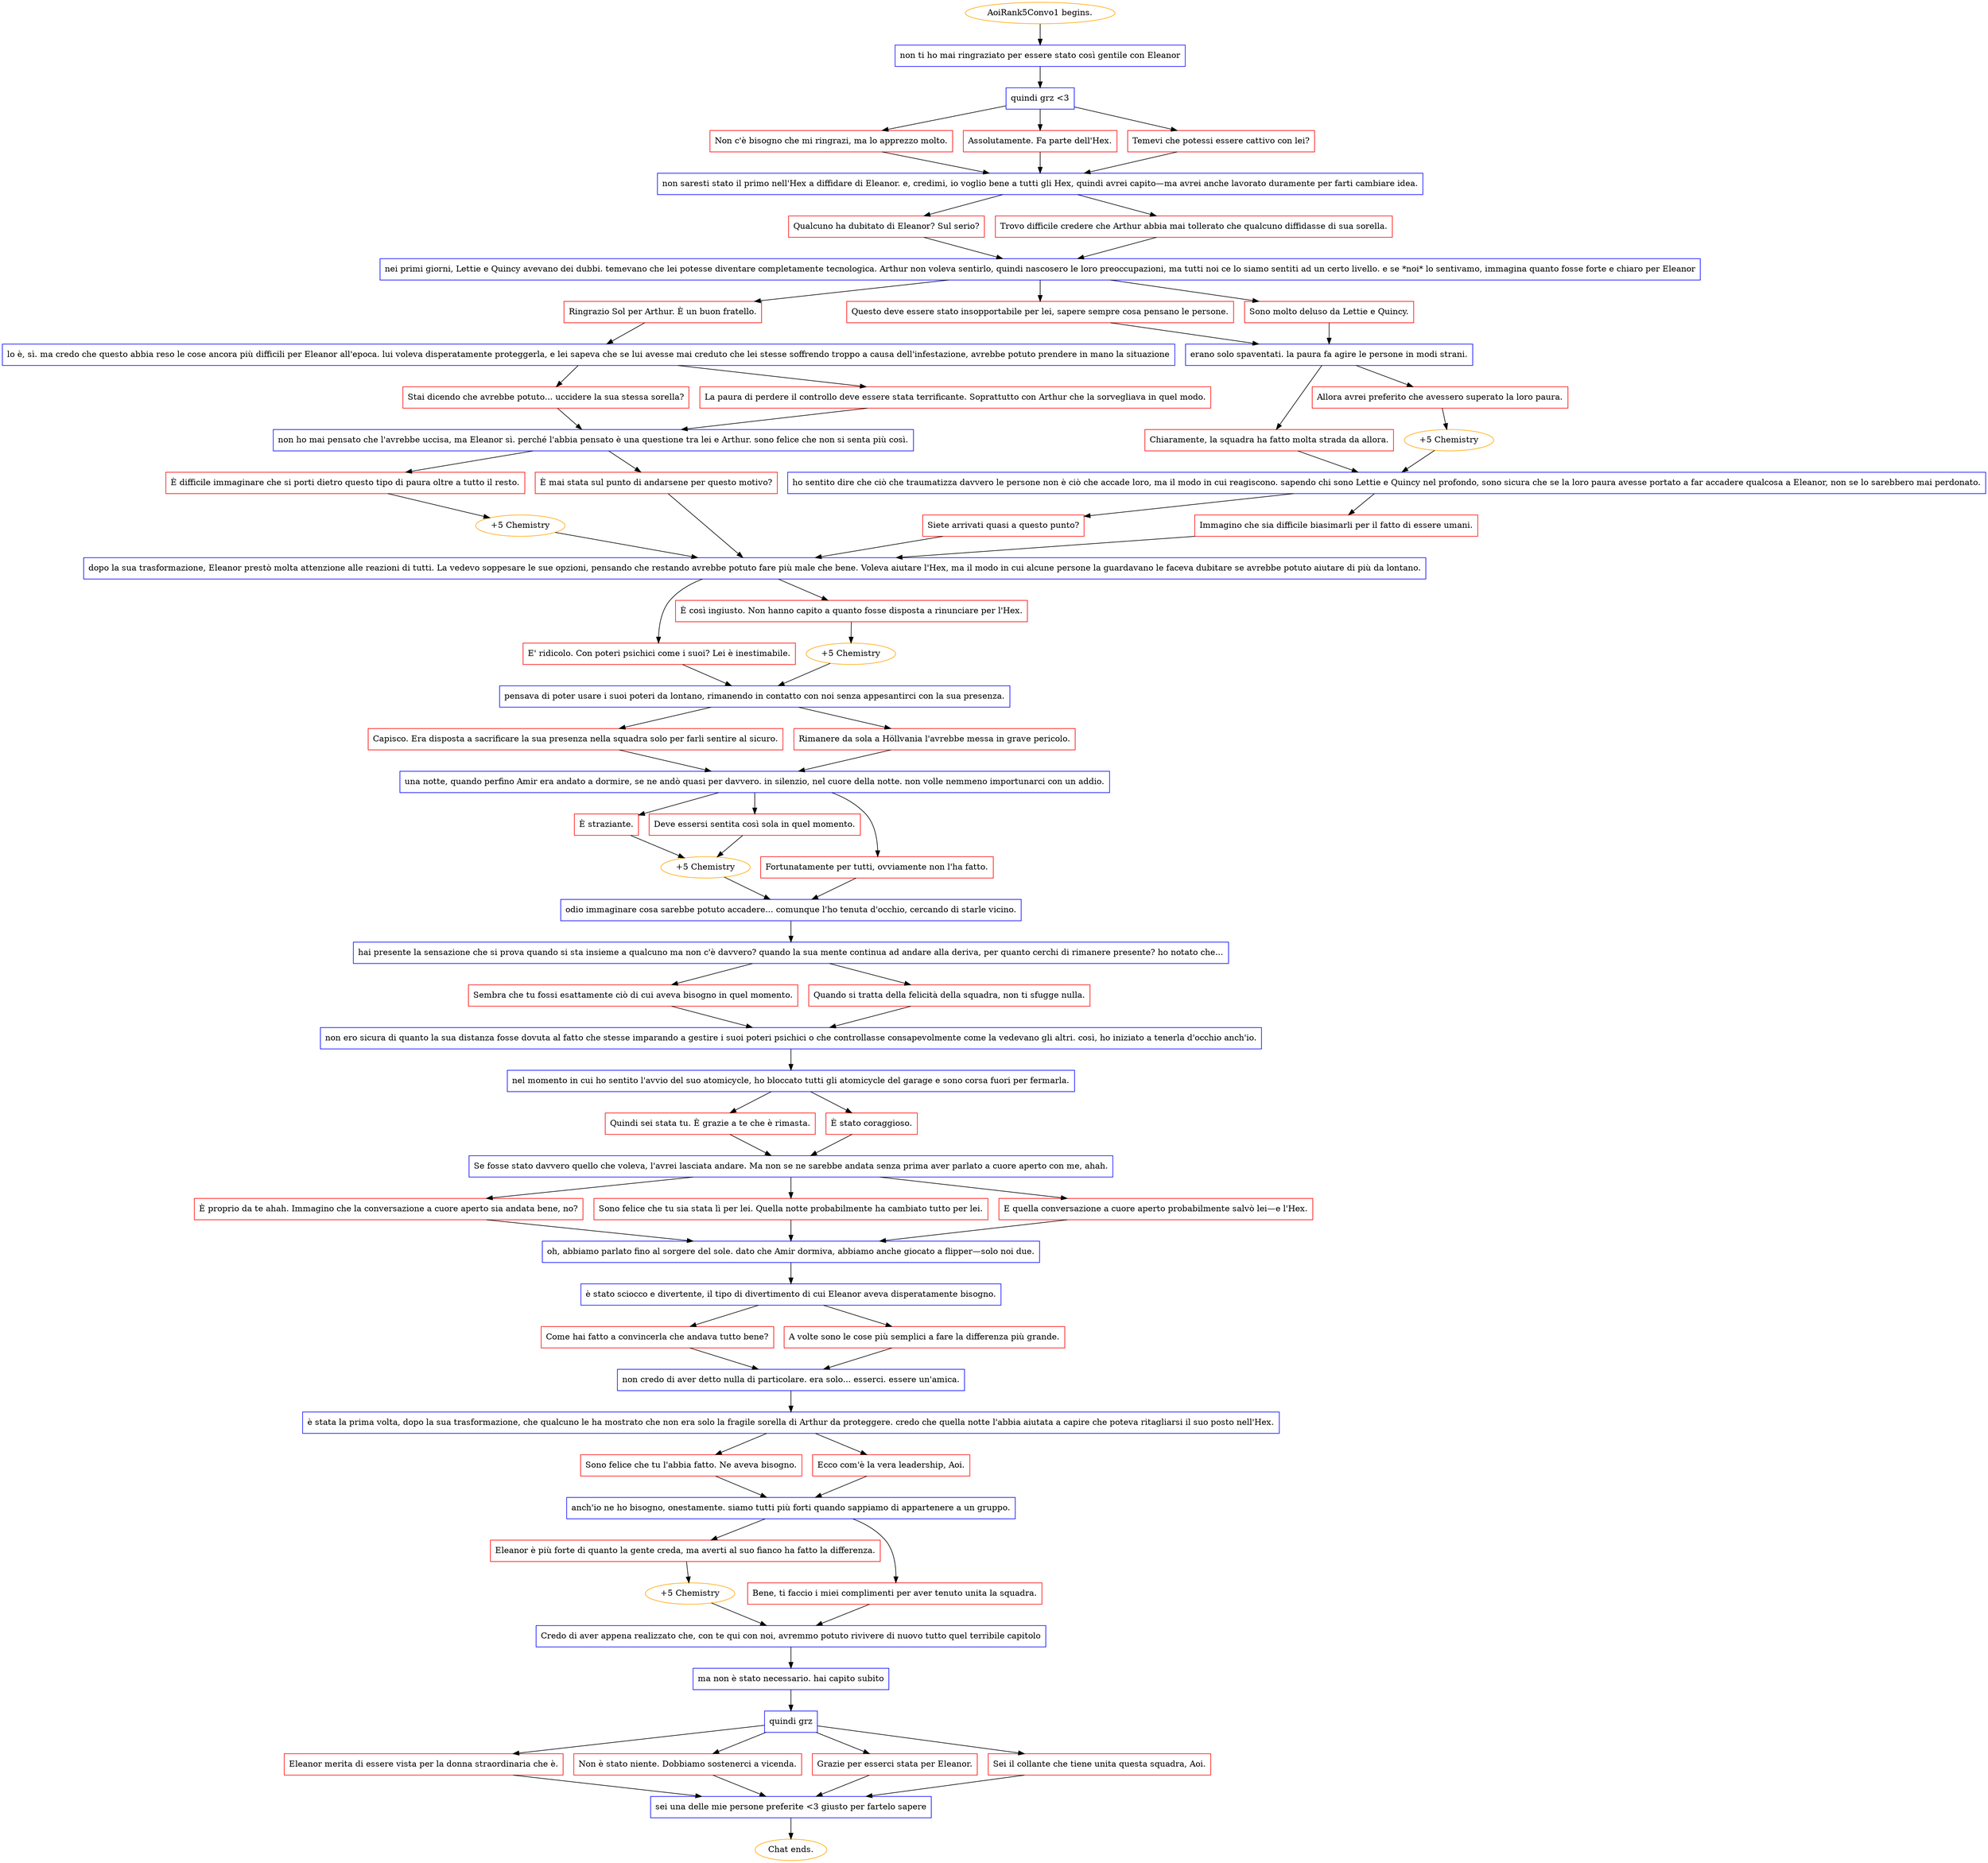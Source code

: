 digraph {
	"AoiRank5Convo1 begins." [color=orange];
		"AoiRank5Convo1 begins." -> j3789518056;
	j3789518056 [label="non ti ho mai ringraziato per essere stato così gentile con Eleanor",shape=box,color=blue];
		j3789518056 -> j1846311843;
	j1846311843 [label="quindi grz <3",shape=box,color=blue];
		j1846311843 -> j2979312842;
		j1846311843 -> j2675654926;
		j1846311843 -> j2570900211;
	j2979312842 [label="Non c'è bisogno che mi ringrazi, ma lo apprezzo molto.",shape=box,color=red];
		j2979312842 -> j3692994797;
	j2675654926 [label="Assolutamente. Fa parte dell'Hex.",shape=box,color=red];
		j2675654926 -> j3692994797;
	j2570900211 [label="Temevi che potessi essere cattivo con lei?",shape=box,color=red];
		j2570900211 -> j3692994797;
	j3692994797 [label="non saresti stato il primo nell'Hex a diffidare di Eleanor. e, credimi, io voglio bene a tutti gli Hex, quindi avrei capito—ma avrei anche lavorato duramente per farti cambiare idea.",shape=box,color=blue];
		j3692994797 -> j1730856611;
		j3692994797 -> j513820856;
	j1730856611 [label="Qualcuno ha dubitato di Eleanor? Sul serio?",shape=box,color=red];
		j1730856611 -> j1920243613;
	j513820856 [label="Trovo difficile credere che Arthur abbia mai tollerato che qualcuno diffidasse di sua sorella.",shape=box,color=red];
		j513820856 -> j1920243613;
	j1920243613 [label="nei primi giorni, Lettie e Quincy avevano dei dubbi. temevano che lei potesse diventare completamente tecnologica. Arthur non voleva sentirlo, quindi nascosero le loro preoccupazioni, ma tutti noi ce lo siamo sentiti ad un certo livello. e se *noi* lo sentivamo, immagina quanto fosse forte e chiaro per Eleanor",shape=box,color=blue];
		j1920243613 -> j1353827026;
		j1920243613 -> j2410758730;
		j1920243613 -> j2741367738;
	j1353827026 [label="Ringrazio Sol per Arthur. È un buon fratello.",shape=box,color=red];
		j1353827026 -> j2581636614;
	j2410758730 [label="Questo deve essere stato insopportabile per lei, sapere sempre cosa pensano le persone.",shape=box,color=red];
		j2410758730 -> j3532986804;
	j2741367738 [label="Sono molto deluso da Lettie e Quincy.",shape=box,color=red];
		j2741367738 -> j3532986804;
	j2581636614 [label="lo è, sì. ma credo che questo abbia reso le cose ancora più difficili per Eleanor all'epoca. lui voleva disperatamente proteggerla, e lei sapeva che se lui avesse mai creduto che lei stesse soffrendo troppo a causa dell'infestazione, avrebbe potuto prendere in mano la situazione",shape=box,color=blue];
		j2581636614 -> j687202216;
		j2581636614 -> j4132163541;
	j3532986804 [label="erano solo spaventati. la paura fa agire le persone in modi strani.",shape=box,color=blue];
		j3532986804 -> j2834017513;
		j3532986804 -> j3563601342;
	j687202216 [label="Stai dicendo che avrebbe potuto... uccidere la sua stessa sorella?",shape=box,color=red];
		j687202216 -> j1567399935;
	j4132163541 [label="La paura di perdere il controllo deve essere stata terrificante. Soprattutto con Arthur che la sorvegliava in quel modo.",shape=box,color=red];
		j4132163541 -> j1567399935;
	j2834017513 [label="Chiaramente, la squadra ha fatto molta strada da allora.",shape=box,color=red];
		j2834017513 -> j1398463927;
	j3563601342 [label="Allora avrei preferito che avessero superato la loro paura.",shape=box,color=red];
		j3563601342 -> j924180959;
	j1567399935 [label="non ho mai pensato che l'avrebbe uccisa, ma Eleanor sì. perché l'abbia pensato è una questione tra lei e Arthur. sono felice che non si senta più così.",shape=box,color=blue];
		j1567399935 -> j1968921578;
		j1567399935 -> j284308175;
	j1398463927 [label="ho sentito dire che ciò che traumatizza davvero le persone non è ciò che accade loro, ma il modo in cui reagiscono. sapendo chi sono Lettie e Quincy nel profondo, sono sicura che se la loro paura avesse portato a far accadere qualcosa a Eleanor, non se lo sarebbero mai perdonato.",shape=box,color=blue];
		j1398463927 -> j2491219402;
		j1398463927 -> j3155929444;
	j924180959 [label="+5 Chemistry",color=orange];
		j924180959 -> j1398463927;
	j1968921578 [label="È difficile immaginare che si porti dietro questo tipo di paura oltre a tutto il resto.",shape=box,color=red];
		j1968921578 -> j2821237599;
	j284308175 [label="È mai stata sul punto di andarsene per questo motivo?",shape=box,color=red];
		j284308175 -> j761063083;
	j2491219402 [label="Siete arrivati quasi a questo punto?",shape=box,color=red];
		j2491219402 -> j761063083;
	j3155929444 [label="Immagino che sia difficile biasimarli per il fatto di essere umani.",shape=box,color=red];
		j3155929444 -> j761063083;
	j2821237599 [label="+5 Chemistry",color=orange];
		j2821237599 -> j761063083;
	j761063083 [label="dopo la sua trasformazione, Eleanor prestò molta attenzione alle reazioni di tutti. La vedevo soppesare le sue opzioni, pensando che restando avrebbe potuto fare più male che bene. Voleva aiutare l'Hex, ma il modo in cui alcune persone la guardavano le faceva dubitare se avrebbe potuto aiutare di più da lontano.",shape=box,color=blue];
		j761063083 -> j3891831211;
		j761063083 -> j2284534157;
	j3891831211 [label="E' ridicolo. Con poteri psichici come i suoi? Lei è inestimabile.",shape=box,color=red];
		j3891831211 -> j1546898698;
	j2284534157 [label="È così ingiusto. Non hanno capito a quanto fosse disposta a rinunciare per l'Hex.",shape=box,color=red];
		j2284534157 -> j2626092223;
	j1546898698 [label="pensava di poter usare i suoi poteri da lontano, rimanendo in contatto con noi senza appesantirci con la sua presenza.",shape=box,color=blue];
		j1546898698 -> j1866523181;
		j1546898698 -> j165245804;
	j2626092223 [label="+5 Chemistry",color=orange];
		j2626092223 -> j1546898698;
	j1866523181 [label="Capisco. Era disposta a sacrificare la sua presenza nella squadra solo per farli sentire al sicuro.",shape=box,color=red];
		j1866523181 -> j3865449174;
	j165245804 [label="Rimanere da sola a Höllvania l'avrebbe messa in grave pericolo.",shape=box,color=red];
		j165245804 -> j3865449174;
	j3865449174 [label="una notte, quando perfino Amir era andato a dormire, se ne andò quasi per davvero. in silenzio, nel cuore della notte. non volle nemmeno importunarci con un addio.",shape=box,color=blue];
		j3865449174 -> j877894067;
		j3865449174 -> j1975474380;
		j3865449174 -> j767802851;
	j877894067 [label="È straziante.",shape=box,color=red];
		j877894067 -> j914656138;
	j1975474380 [label="Fortunatamente per tutti, ovviamente non l'ha fatto.",shape=box,color=red];
		j1975474380 -> j1494875437;
	j767802851 [label="Deve essersi sentita così sola in quel momento.",shape=box,color=red];
		j767802851 -> j914656138;
	j914656138 [label="+5 Chemistry",color=orange];
		j914656138 -> j1494875437;
	j1494875437 [label="odio immaginare cosa sarebbe potuto accadere... comunque l'ho tenuta d'occhio, cercando di starle vicino.",shape=box,color=blue];
		j1494875437 -> j4152129367;
	j4152129367 [label="hai presente la sensazione che si prova quando si sta insieme a qualcuno ma non c'è davvero? quando la sua mente continua ad andare alla deriva, per quanto cerchi di rimanere presente? ho notato che...",shape=box,color=blue];
		j4152129367 -> j3060417877;
		j4152129367 -> j2006874826;
	j3060417877 [label="Sembra che tu fossi esattamente ciò di cui aveva bisogno in quel momento.",shape=box,color=red];
		j3060417877 -> j1009915256;
	j2006874826 [label="Quando si tratta della felicità della squadra, non ti sfugge nulla.",shape=box,color=red];
		j2006874826 -> j1009915256;
	j1009915256 [label="non ero sicura di quanto la sua distanza fosse dovuta al fatto che stesse imparando a gestire i suoi poteri psichici o che controllasse consapevolmente come la vedevano gli altri. così, ho iniziato a tenerla d'occhio anch'io.",shape=box,color=blue];
		j1009915256 -> j2194562728;
	j2194562728 [label="nel momento in cui ho sentito l'avvio del suo atomicycle, ho bloccato tutti gli atomicycle del garage e sono corsa fuori per fermarla.",shape=box,color=blue];
		j2194562728 -> j2019088220;
		j2194562728 -> j931877842;
	j2019088220 [label="Quindi sei stata tu. È grazie a te che è rimasta.",shape=box,color=red];
		j2019088220 -> j2878547695;
	j931877842 [label="È stato coraggioso.",shape=box,color=red];
		j931877842 -> j2878547695;
	j2878547695 [label="Se fosse stato davvero quello che voleva, l'avrei lasciata andare. Ma non se ne sarebbe andata senza prima aver parlato a cuore aperto con me, ahah.",shape=box,color=blue];
		j2878547695 -> j861184659;
		j2878547695 -> j157702520;
		j2878547695 -> j2564131909;
	j861184659 [label="È proprio da te ahah. Immagino che la conversazione a cuore aperto sia andata bene, no?",shape=box,color=red];
		j861184659 -> j1700538409;
	j157702520 [label="Sono felice che tu sia stata lì per lei. Quella notte probabilmente ha cambiato tutto per lei.",shape=box,color=red];
		j157702520 -> j1700538409;
	j2564131909 [label="E quella conversazione a cuore aperto probabilmente salvò lei—e l'Hex.",shape=box,color=red];
		j2564131909 -> j1700538409;
	j1700538409 [label="oh, abbiamo parlato fino al sorgere del sole. dato che Amir dormiva, abbiamo anche giocato a flipper—solo noi due.",shape=box,color=blue];
		j1700538409 -> j4014465515;
	j4014465515 [label="è stato sciocco e divertente, il tipo di divertimento di cui Eleanor aveva disperatamente bisogno.",shape=box,color=blue];
		j4014465515 -> j1541385737;
		j4014465515 -> j2836075762;
	j1541385737 [label="Come hai fatto a convincerla che andava tutto bene?",shape=box,color=red];
		j1541385737 -> j138802465;
	j2836075762 [label="A volte sono le cose più semplici a fare la differenza più grande.",shape=box,color=red];
		j2836075762 -> j138802465;
	j138802465 [label="non credo di aver detto nulla di particolare. era solo... esserci. essere un'amica.",shape=box,color=blue];
		j138802465 -> j1181960043;
	j1181960043 [label="è stata la prima volta, dopo la sua trasformazione, che qualcuno le ha mostrato che non era solo la fragile sorella di Arthur da proteggere. credo che quella notte l'abbia aiutata a capire che poteva ritagliarsi il suo posto nell'Hex.",shape=box,color=blue];
		j1181960043 -> j1891633212;
		j1181960043 -> j1867338534;
	j1891633212 [label="Sono felice che tu l'abbia fatto. Ne aveva bisogno.",shape=box,color=red];
		j1891633212 -> j2153268811;
	j1867338534 [label="Ecco com'è la vera leadership, Aoi.",shape=box,color=red];
		j1867338534 -> j2153268811;
	j2153268811 [label="anch'io ne ho bisogno, onestamente. siamo tutti più forti quando sappiamo di appartenere a un gruppo.",shape=box,color=blue];
		j2153268811 -> j1540511446;
		j2153268811 -> j2964893921;
	j1540511446 [label="Eleanor è più forte di quanto la gente creda, ma averti al suo fianco ha fatto la differenza.",shape=box,color=red];
		j1540511446 -> j2932590594;
	j2964893921 [label="Bene, ti faccio i miei complimenti per aver tenuto unita la squadra.",shape=box,color=red];
		j2964893921 -> j1332466434;
	j2932590594 [label="+5 Chemistry",color=orange];
		j2932590594 -> j1332466434;
	j1332466434 [label="Credo di aver appena realizzato che, con te qui con noi, avremmo potuto rivivere di nuovo tutto quel terribile capitolo",shape=box,color=blue];
		j1332466434 -> j483871305;
	j483871305 [label="ma non è stato necessario. hai capito subito",shape=box,color=blue];
		j483871305 -> j2205530307;
	j2205530307 [label="quindi grz",shape=box,color=blue];
		j2205530307 -> j3433921443;
		j2205530307 -> j1550764275;
		j2205530307 -> j3007412473;
		j2205530307 -> j633563304;
	j3433921443 [label="Eleanor merita di essere vista per la donna straordinaria che è.",shape=box,color=red];
		j3433921443 -> j3785332126;
	j1550764275 [label="Non è stato niente. Dobbiamo sostenerci a vicenda.",shape=box,color=red];
		j1550764275 -> j3785332126;
	j3007412473 [label="Grazie per esserci stata per Eleanor.",shape=box,color=red];
		j3007412473 -> j3785332126;
	j633563304 [label="Sei il collante che tiene unita questa squadra, Aoi.",shape=box,color=red];
		j633563304 -> j3785332126;
	j3785332126 [label="sei una delle mie persone preferite <3 giusto per fartelo sapere",shape=box,color=blue];
		j3785332126 -> "Chat ends.";
	"Chat ends." [color=orange];
}